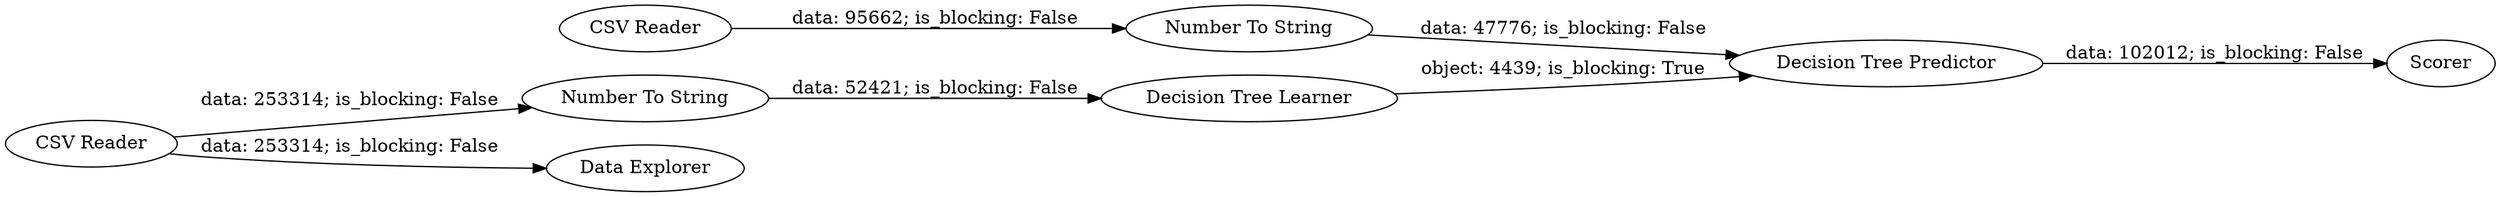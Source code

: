 digraph {
	"5230906939723282496_1" [label="CSV Reader"]
	"5230906939723282496_11" [label=Scorer]
	"5230906939723282496_12" [label="Number To String"]
	"5230906939723282496_10" [label="Decision Tree Predictor"]
	"5230906939723282496_2" [label="CSV Reader"]
	"5230906939723282496_6" [label="Number To String"]
	"5230906939723282496_9" [label="Decision Tree Learner"]
	"5230906939723282496_3" [label="Data Explorer"]
	"5230906939723282496_2" -> "5230906939723282496_6" [label="data: 253314; is_blocking: False"]
	"5230906939723282496_6" -> "5230906939723282496_9" [label="data: 52421; is_blocking: False"]
	"5230906939723282496_12" -> "5230906939723282496_10" [label="data: 47776; is_blocking: False"]
	"5230906939723282496_2" -> "5230906939723282496_3" [label="data: 253314; is_blocking: False"]
	"5230906939723282496_1" -> "5230906939723282496_12" [label="data: 95662; is_blocking: False"]
	"5230906939723282496_10" -> "5230906939723282496_11" [label="data: 102012; is_blocking: False"]
	"5230906939723282496_9" -> "5230906939723282496_10" [label="object: 4439; is_blocking: True"]
	rankdir=LR
}
